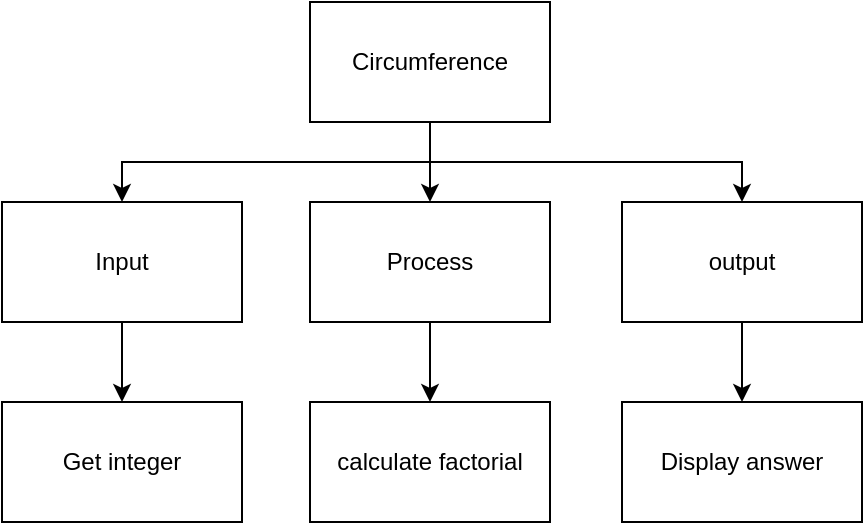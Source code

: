 <mxfile>
    <diagram id="KjG14Q_7bZ2Fs4syXYFA" name="Top Down">
        <mxGraphModel dx="1074" dy="709" grid="1" gridSize="10" guides="1" tooltips="1" connect="1" arrows="1" fold="1" page="1" pageScale="1" pageWidth="827" pageHeight="1169" math="0" shadow="0">
            <root>
                <mxCell id="0"/>
                <mxCell id="1" parent="0"/>
                <mxCell id="QtO_xw6DOo0jZK6YUWM9-8" value="" style="edgeStyle=none;html=1;" parent="1" source="QtO_xw6DOo0jZK6YUWM9-1" target="QtO_xw6DOo0jZK6YUWM9-3" edge="1">
                    <mxGeometry relative="1" as="geometry"/>
                </mxCell>
                <mxCell id="QtO_xw6DOo0jZK6YUWM9-9" style="edgeStyle=orthogonalEdgeStyle;html=1;entryX=0.5;entryY=0;entryDx=0;entryDy=0;rounded=0;" parent="1" source="QtO_xw6DOo0jZK6YUWM9-1" target="QtO_xw6DOo0jZK6YUWM9-2" edge="1">
                    <mxGeometry relative="1" as="geometry">
                        <Array as="points">
                            <mxPoint x="414" y="160"/>
                            <mxPoint x="260" y="160"/>
                        </Array>
                    </mxGeometry>
                </mxCell>
                <mxCell id="QtO_xw6DOo0jZK6YUWM9-10" style="edgeStyle=orthogonalEdgeStyle;html=1;entryX=0.5;entryY=0;entryDx=0;entryDy=0;rounded=0;" parent="1" source="QtO_xw6DOo0jZK6YUWM9-1" target="QtO_xw6DOo0jZK6YUWM9-4" edge="1">
                    <mxGeometry relative="1" as="geometry">
                        <Array as="points">
                            <mxPoint x="414" y="160"/>
                            <mxPoint x="570" y="160"/>
                        </Array>
                    </mxGeometry>
                </mxCell>
                <mxCell id="QtO_xw6DOo0jZK6YUWM9-1" value="Circumference" style="rounded=0;whiteSpace=wrap;html=1;" parent="1" vertex="1">
                    <mxGeometry x="354" y="80" width="120" height="60" as="geometry"/>
                </mxCell>
                <mxCell id="QtO_xw6DOo0jZK6YUWM9-11" value="" style="edgeStyle=orthogonalEdgeStyle;rounded=0;html=1;" parent="1" source="QtO_xw6DOo0jZK6YUWM9-2" target="QtO_xw6DOo0jZK6YUWM9-5" edge="1">
                    <mxGeometry relative="1" as="geometry"/>
                </mxCell>
                <mxCell id="QtO_xw6DOo0jZK6YUWM9-2" value="Input" style="rounded=0;whiteSpace=wrap;html=1;" parent="1" vertex="1">
                    <mxGeometry x="200" y="180" width="120" height="60" as="geometry"/>
                </mxCell>
                <mxCell id="QtO_xw6DOo0jZK6YUWM9-12" value="" style="edgeStyle=orthogonalEdgeStyle;rounded=0;html=1;" parent="1" source="QtO_xw6DOo0jZK6YUWM9-3" target="QtO_xw6DOo0jZK6YUWM9-6" edge="1">
                    <mxGeometry relative="1" as="geometry"/>
                </mxCell>
                <mxCell id="QtO_xw6DOo0jZK6YUWM9-3" value="Process" style="rounded=0;whiteSpace=wrap;html=1;" parent="1" vertex="1">
                    <mxGeometry x="354" y="180" width="120" height="60" as="geometry"/>
                </mxCell>
                <mxCell id="QtO_xw6DOo0jZK6YUWM9-13" value="" style="edgeStyle=orthogonalEdgeStyle;rounded=0;html=1;" parent="1" source="QtO_xw6DOo0jZK6YUWM9-4" target="QtO_xw6DOo0jZK6YUWM9-7" edge="1">
                    <mxGeometry relative="1" as="geometry"/>
                </mxCell>
                <mxCell id="QtO_xw6DOo0jZK6YUWM9-4" value="output" style="rounded=0;whiteSpace=wrap;html=1;" parent="1" vertex="1">
                    <mxGeometry x="510" y="180" width="120" height="60" as="geometry"/>
                </mxCell>
                <mxCell id="QtO_xw6DOo0jZK6YUWM9-5" value="Get integer" style="rounded=0;whiteSpace=wrap;html=1;" parent="1" vertex="1">
                    <mxGeometry x="200" y="280" width="120" height="60" as="geometry"/>
                </mxCell>
                <mxCell id="QtO_xw6DOo0jZK6YUWM9-6" value="calculate factorial" style="rounded=0;whiteSpace=wrap;html=1;" parent="1" vertex="1">
                    <mxGeometry x="354" y="280" width="120" height="60" as="geometry"/>
                </mxCell>
                <mxCell id="QtO_xw6DOo0jZK6YUWM9-7" value="Display answer" style="rounded=0;whiteSpace=wrap;html=1;" parent="1" vertex="1">
                    <mxGeometry x="510" y="280" width="120" height="60" as="geometry"/>
                </mxCell>
            </root>
        </mxGraphModel>
    </diagram>
    <diagram id="aqkya4TFRdpiTSBKbrii" name="Flowchart">
        <mxGraphModel dx="1074" dy="709" grid="1" gridSize="10" guides="1" tooltips="1" connect="1" arrows="1" fold="1" page="1" pageScale="1" pageWidth="827" pageHeight="1169" math="0" shadow="0">
            <root>
                <mxCell id="7Z-LrOooxTyzb09muiCP-0"/>
                <mxCell id="7Z-LrOooxTyzb09muiCP-1" parent="7Z-LrOooxTyzb09muiCP-0"/>
                <mxCell id="7Z-LrOooxTyzb09muiCP-7" value="" style="edgeStyle=none;html=1;" parent="7Z-LrOooxTyzb09muiCP-1" source="7Z-LrOooxTyzb09muiCP-2" target="7Z-LrOooxTyzb09muiCP-3" edge="1">
                    <mxGeometry relative="1" as="geometry"/>
                </mxCell>
                <mxCell id="7Z-LrOooxTyzb09muiCP-2" value="Start" style="strokeWidth=2;html=1;shape=mxgraph.flowchart.terminator;whiteSpace=wrap;" parent="7Z-LrOooxTyzb09muiCP-1" vertex="1">
                    <mxGeometry x="364" y="80" width="100" height="60" as="geometry"/>
                </mxCell>
                <mxCell id="7Z-LrOooxTyzb09muiCP-8" value="" style="edgeStyle=none;html=1;" parent="7Z-LrOooxTyzb09muiCP-1" source="7Z-LrOooxTyzb09muiCP-3" edge="1">
                    <mxGeometry relative="1" as="geometry">
                        <mxPoint x="414" y="260" as="targetPoint"/>
                    </mxGeometry>
                </mxCell>
                <mxCell id="7Z-LrOooxTyzb09muiCP-3" value="Get Integer" style="shape=parallelogram;html=1;strokeWidth=2;perimeter=parallelogramPerimeter;whiteSpace=wrap;rounded=1;arcSize=12;size=0.23;" parent="7Z-LrOooxTyzb09muiCP-1" vertex="1">
                    <mxGeometry x="364" y="170" width="100" height="60" as="geometry"/>
                </mxCell>
                <mxCell id="7Z-LrOooxTyzb09muiCP-10" value="" style="edgeStyle=none;html=1;" parent="7Z-LrOooxTyzb09muiCP-1" source="7Z-LrOooxTyzb09muiCP-5" target="7Z-LrOooxTyzb09muiCP-6" edge="1">
                    <mxGeometry relative="1" as="geometry"/>
                </mxCell>
                <mxCell id="7Z-LrOooxTyzb09muiCP-5" value="Display answer" style="shape=parallelogram;html=1;strokeWidth=2;perimeter=parallelogramPerimeter;whiteSpace=wrap;rounded=1;arcSize=12;size=0.23;" parent="7Z-LrOooxTyzb09muiCP-1" vertex="1">
                    <mxGeometry x="331" y="850" width="166" height="60" as="geometry"/>
                </mxCell>
                <mxCell id="7Z-LrOooxTyzb09muiCP-6" value="Stop" style="strokeWidth=2;html=1;shape=mxgraph.flowchart.terminator;whiteSpace=wrap;" parent="7Z-LrOooxTyzb09muiCP-1" vertex="1">
                    <mxGeometry x="364" y="940" width="100" height="60" as="geometry"/>
                </mxCell>
                <mxCell id="abFR33meOYasKBNg82ip-2" value="" style="edgeStyle=none;html=1;" edge="1" parent="7Z-LrOooxTyzb09muiCP-1" source="abFR33meOYasKBNg82ip-0" target="abFR33meOYasKBNg82ip-1">
                    <mxGeometry relative="1" as="geometry"/>
                </mxCell>
                <mxCell id="abFR33meOYasKBNg82ip-0" value="if integer &amp;gt;= 0" style="strokeWidth=2;html=1;shape=mxgraph.flowchart.decision;whiteSpace=wrap;" vertex="1" parent="7Z-LrOooxTyzb09muiCP-1">
                    <mxGeometry x="346" y="260" width="136" height="100" as="geometry"/>
                </mxCell>
                <mxCell id="abFR33meOYasKBNg82ip-4" value="" style="edgeStyle=none;html=1;" edge="1" parent="7Z-LrOooxTyzb09muiCP-1" source="abFR33meOYasKBNg82ip-1" target="abFR33meOYasKBNg82ip-3">
                    <mxGeometry relative="1" as="geometry"/>
                </mxCell>
                <mxCell id="abFR33meOYasKBNg82ip-6" style="edgeStyle=orthogonalEdgeStyle;html=1;entryX=0.5;entryY=0;entryDx=0;entryDy=0;rounded=0;" edge="1" parent="7Z-LrOooxTyzb09muiCP-1" source="abFR33meOYasKBNg82ip-1" target="abFR33meOYasKBNg82ip-5">
                    <mxGeometry relative="1" as="geometry"/>
                </mxCell>
                <mxCell id="abFR33meOYasKBNg82ip-1" value="if integer == 0" style="strokeWidth=2;html=1;shape=mxgraph.flowchart.decision;whiteSpace=wrap;" vertex="1" parent="7Z-LrOooxTyzb09muiCP-1">
                    <mxGeometry x="346" y="390" width="136" height="100" as="geometry"/>
                </mxCell>
                <mxCell id="abFR33meOYasKBNg82ip-13" style="edgeStyle=orthogonalEdgeStyle;rounded=0;html=1;" edge="1" parent="7Z-LrOooxTyzb09muiCP-1" source="abFR33meOYasKBNg82ip-3" target="7Z-LrOooxTyzb09muiCP-5">
                    <mxGeometry relative="1" as="geometry"/>
                </mxCell>
                <mxCell id="abFR33meOYasKBNg82ip-3" value="answer = 1" style="rounded=0;whiteSpace=wrap;html=1;" vertex="1" parent="7Z-LrOooxTyzb09muiCP-1">
                    <mxGeometry x="354" y="520" width="120" height="60" as="geometry"/>
                </mxCell>
                <mxCell id="abFR33meOYasKBNg82ip-8" value="" style="edgeStyle=orthogonalEdgeStyle;rounded=0;html=1;" edge="1" parent="7Z-LrOooxTyzb09muiCP-1" source="abFR33meOYasKBNg82ip-5" target="abFR33meOYasKBNg82ip-7">
                    <mxGeometry relative="1" as="geometry"/>
                </mxCell>
                <mxCell id="abFR33meOYasKBNg82ip-5" value="answer *= i" style="rounded=0;whiteSpace=wrap;html=1;" vertex="1" parent="7Z-LrOooxTyzb09muiCP-1">
                    <mxGeometry x="560" y="520" width="120" height="60" as="geometry"/>
                </mxCell>
                <mxCell id="abFR33meOYasKBNg82ip-10" value="" style="edgeStyle=orthogonalEdgeStyle;rounded=0;html=1;" edge="1" parent="7Z-LrOooxTyzb09muiCP-1" source="abFR33meOYasKBNg82ip-7" target="abFR33meOYasKBNg82ip-9">
                    <mxGeometry relative="1" as="geometry"/>
                </mxCell>
                <mxCell id="abFR33meOYasKBNg82ip-7" value="i += 1" style="rounded=0;whiteSpace=wrap;html=1;" vertex="1" parent="7Z-LrOooxTyzb09muiCP-1">
                    <mxGeometry x="560" y="610" width="120" height="60" as="geometry"/>
                </mxCell>
                <mxCell id="abFR33meOYasKBNg82ip-11" style="edgeStyle=orthogonalEdgeStyle;rounded=0;html=1;entryX=0;entryY=0.5;entryDx=0;entryDy=0;" edge="1" parent="7Z-LrOooxTyzb09muiCP-1" source="abFR33meOYasKBNg82ip-9" target="abFR33meOYasKBNg82ip-5">
                    <mxGeometry relative="1" as="geometry">
                        <Array as="points">
                            <mxPoint x="520" y="740"/>
                            <mxPoint x="520" y="550"/>
                        </Array>
                    </mxGeometry>
                </mxCell>
                <mxCell id="abFR33meOYasKBNg82ip-12" style="edgeStyle=orthogonalEdgeStyle;rounded=0;html=1;entryX=0.5;entryY=0;entryDx=0;entryDy=0;" edge="1" parent="7Z-LrOooxTyzb09muiCP-1" source="abFR33meOYasKBNg82ip-9" target="7Z-LrOooxTyzb09muiCP-5">
                    <mxGeometry relative="1" as="geometry">
                        <Array as="points">
                            <mxPoint x="620" y="800"/>
                            <mxPoint x="414" y="800"/>
                        </Array>
                    </mxGeometry>
                </mxCell>
                <mxCell id="abFR33meOYasKBNg82ip-9" value="while (integer &amp;gt;= i)" style="rhombus;whiteSpace=wrap;html=1;" vertex="1" parent="7Z-LrOooxTyzb09muiCP-1">
                    <mxGeometry x="545" y="700" width="150" height="80" as="geometry"/>
                </mxCell>
            </root>
        </mxGraphModel>
    </diagram>
</mxfile>